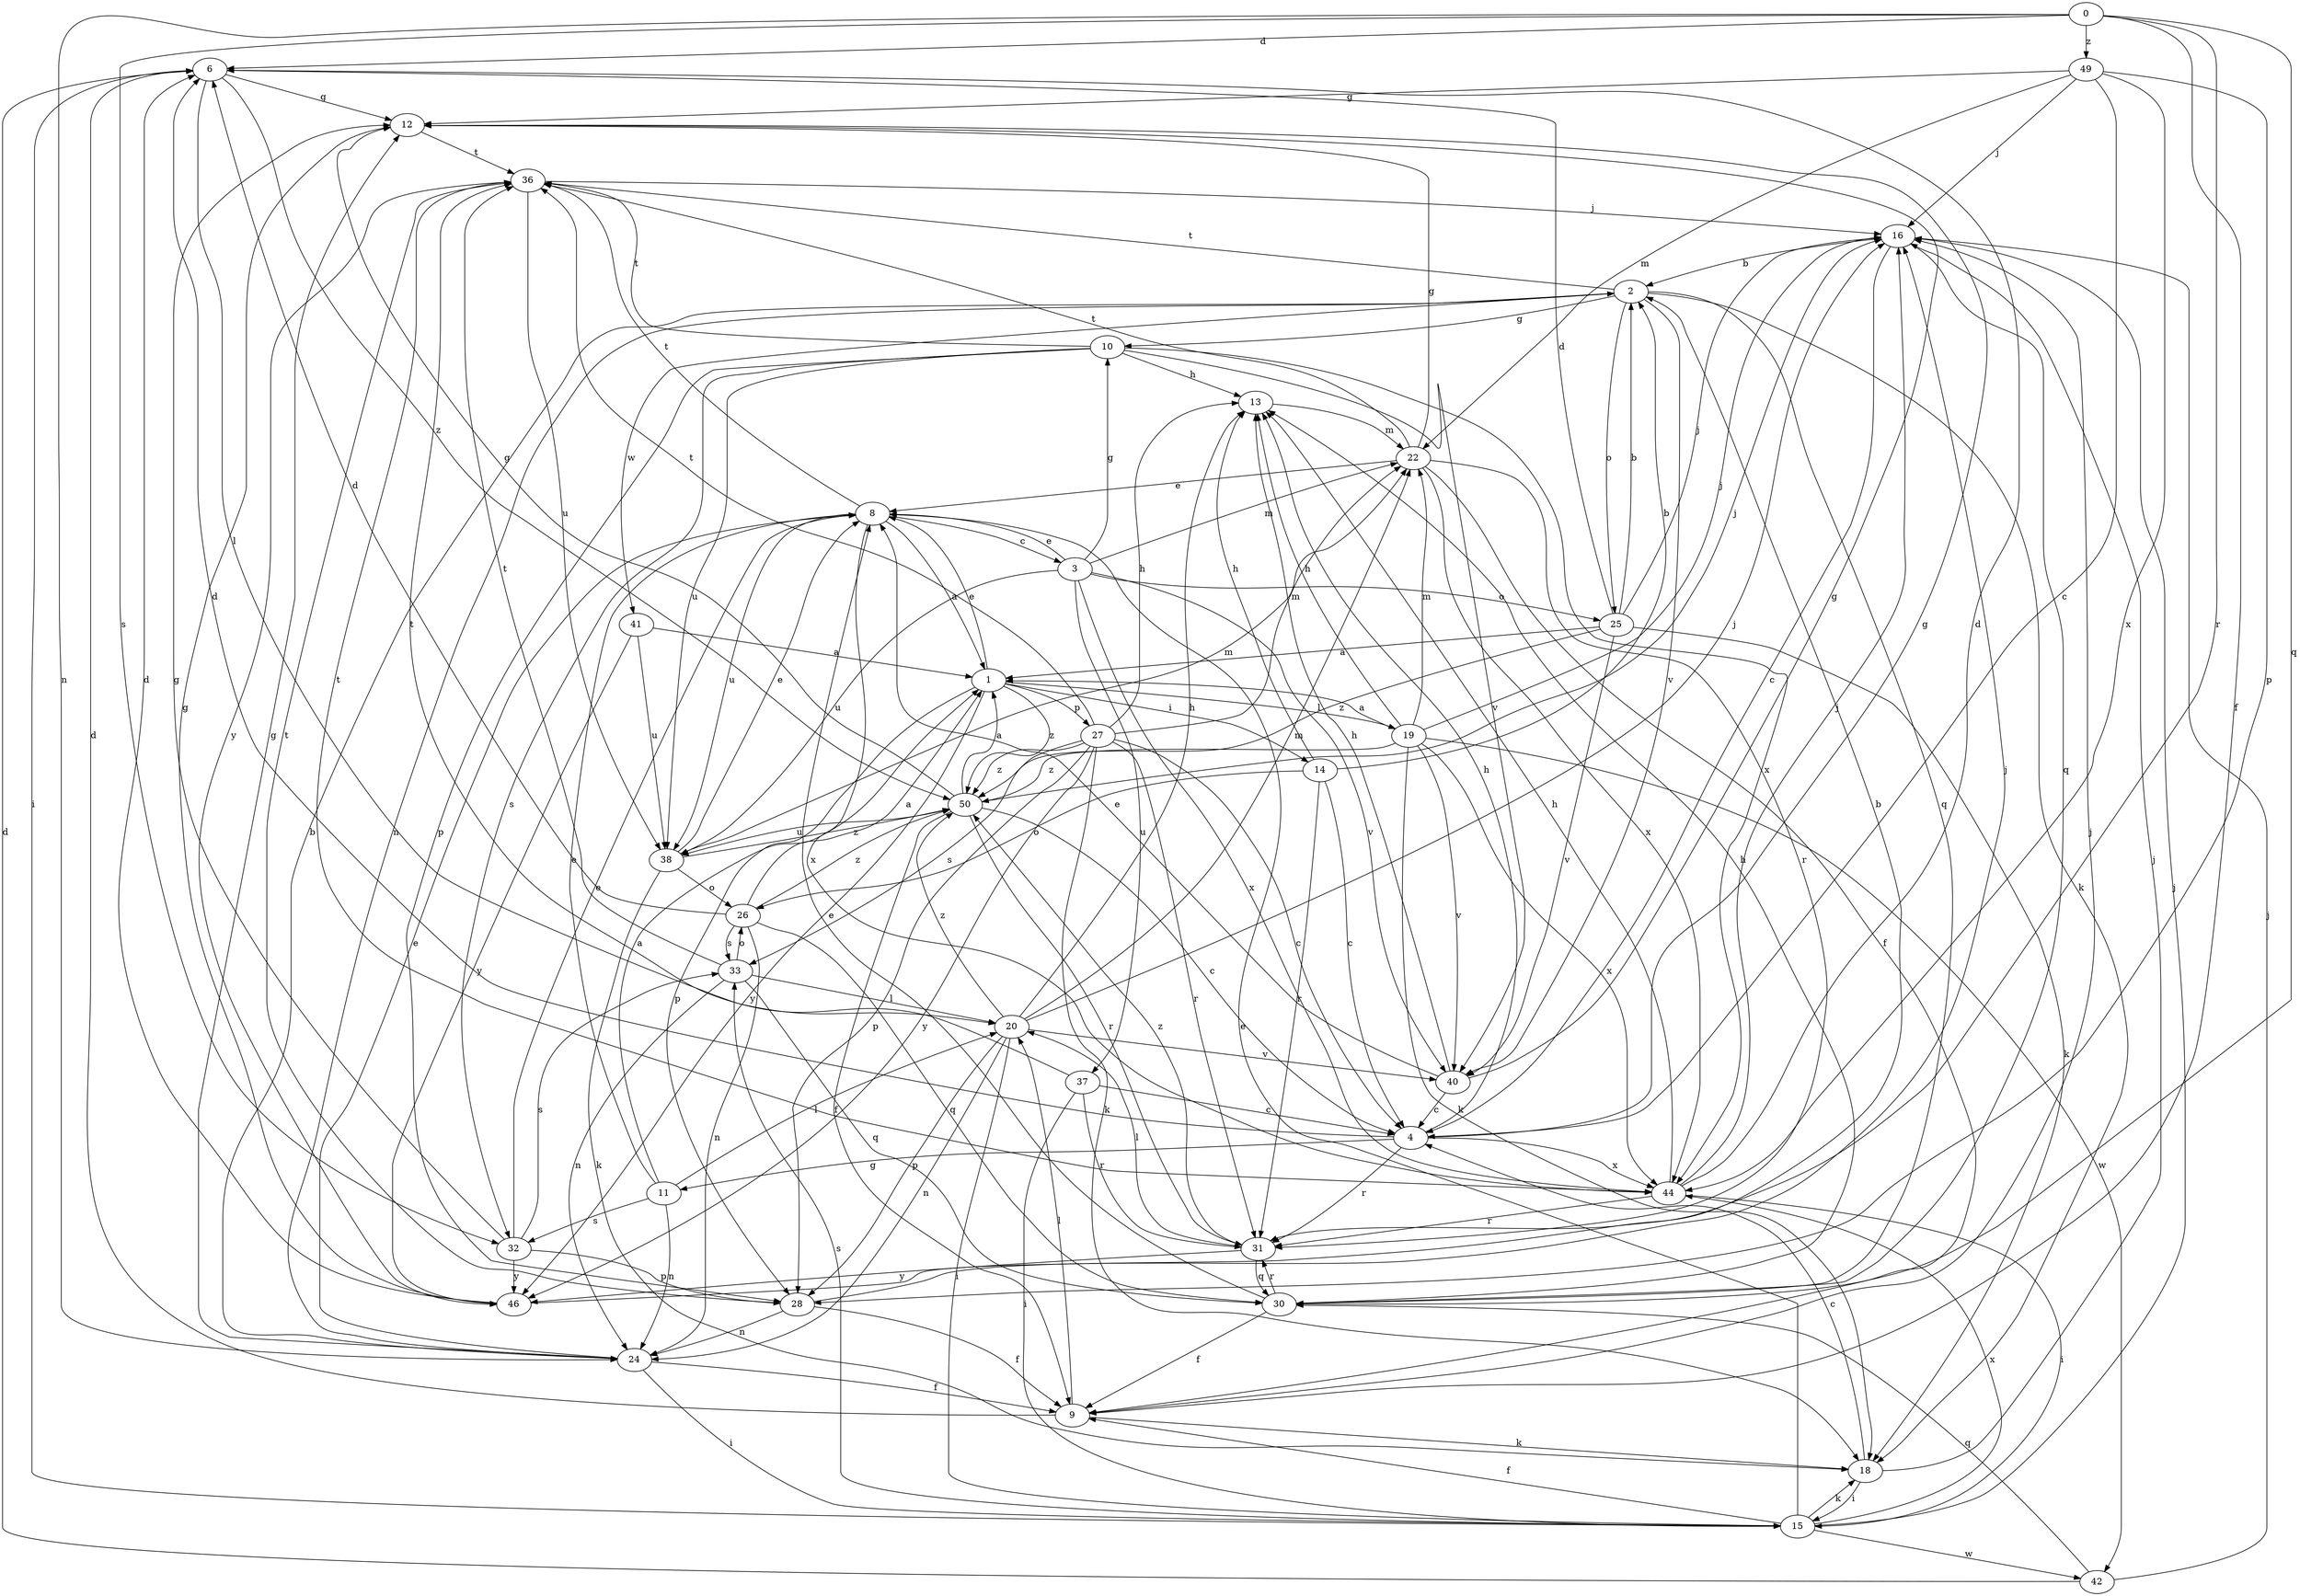 strict digraph  {
0;
1;
2;
3;
4;
6;
8;
9;
10;
11;
12;
13;
14;
15;
16;
18;
19;
20;
22;
24;
25;
26;
27;
28;
30;
31;
32;
33;
36;
37;
38;
40;
41;
42;
44;
46;
49;
50;
0 -> 6  [label=d];
0 -> 9  [label=f];
0 -> 24  [label=n];
0 -> 30  [label=q];
0 -> 31  [label=r];
0 -> 32  [label=s];
0 -> 49  [label=z];
1 -> 8  [label=e];
1 -> 14  [label=i];
1 -> 19  [label=l];
1 -> 27  [label=p];
1 -> 28  [label=p];
1 -> 46  [label=y];
1 -> 50  [label=z];
2 -> 10  [label=g];
2 -> 18  [label=k];
2 -> 24  [label=n];
2 -> 25  [label=o];
2 -> 30  [label=q];
2 -> 36  [label=t];
2 -> 40  [label=v];
2 -> 41  [label=w];
3 -> 8  [label=e];
3 -> 10  [label=g];
3 -> 22  [label=m];
3 -> 25  [label=o];
3 -> 37  [label=u];
3 -> 38  [label=u];
3 -> 40  [label=v];
3 -> 44  [label=x];
4 -> 6  [label=d];
4 -> 11  [label=g];
4 -> 12  [label=g];
4 -> 13  [label=h];
4 -> 31  [label=r];
4 -> 44  [label=x];
6 -> 12  [label=g];
6 -> 15  [label=i];
6 -> 20  [label=l];
6 -> 50  [label=z];
8 -> 1  [label=a];
8 -> 3  [label=c];
8 -> 36  [label=t];
8 -> 38  [label=u];
8 -> 44  [label=x];
9 -> 6  [label=d];
9 -> 16  [label=j];
9 -> 18  [label=k];
9 -> 20  [label=l];
10 -> 13  [label=h];
10 -> 28  [label=p];
10 -> 32  [label=s];
10 -> 36  [label=t];
10 -> 38  [label=u];
10 -> 40  [label=v];
10 -> 44  [label=x];
11 -> 1  [label=a];
11 -> 8  [label=e];
11 -> 20  [label=l];
11 -> 24  [label=n];
11 -> 32  [label=s];
12 -> 36  [label=t];
13 -> 22  [label=m];
14 -> 2  [label=b];
14 -> 4  [label=c];
14 -> 13  [label=h];
14 -> 26  [label=o];
14 -> 31  [label=r];
15 -> 8  [label=e];
15 -> 9  [label=f];
15 -> 16  [label=j];
15 -> 18  [label=k];
15 -> 33  [label=s];
15 -> 42  [label=w];
15 -> 44  [label=x];
16 -> 2  [label=b];
16 -> 4  [label=c];
16 -> 30  [label=q];
18 -> 4  [label=c];
18 -> 15  [label=i];
18 -> 16  [label=j];
19 -> 1  [label=a];
19 -> 13  [label=h];
19 -> 16  [label=j];
19 -> 18  [label=k];
19 -> 22  [label=m];
19 -> 40  [label=v];
19 -> 42  [label=w];
19 -> 44  [label=x];
19 -> 50  [label=z];
20 -> 13  [label=h];
20 -> 15  [label=i];
20 -> 16  [label=j];
20 -> 22  [label=m];
20 -> 24  [label=n];
20 -> 28  [label=p];
20 -> 40  [label=v];
20 -> 50  [label=z];
22 -> 8  [label=e];
22 -> 9  [label=f];
22 -> 12  [label=g];
22 -> 31  [label=r];
22 -> 36  [label=t];
22 -> 44  [label=x];
24 -> 2  [label=b];
24 -> 8  [label=e];
24 -> 9  [label=f];
24 -> 12  [label=g];
24 -> 15  [label=i];
25 -> 1  [label=a];
25 -> 2  [label=b];
25 -> 6  [label=d];
25 -> 16  [label=j];
25 -> 18  [label=k];
25 -> 40  [label=v];
25 -> 50  [label=z];
26 -> 1  [label=a];
26 -> 6  [label=d];
26 -> 24  [label=n];
26 -> 30  [label=q];
26 -> 33  [label=s];
26 -> 50  [label=z];
27 -> 4  [label=c];
27 -> 13  [label=h];
27 -> 18  [label=k];
27 -> 22  [label=m];
27 -> 28  [label=p];
27 -> 31  [label=r];
27 -> 33  [label=s];
27 -> 36  [label=t];
27 -> 46  [label=y];
27 -> 50  [label=z];
28 -> 9  [label=f];
28 -> 16  [label=j];
28 -> 24  [label=n];
28 -> 36  [label=t];
30 -> 8  [label=e];
30 -> 9  [label=f];
30 -> 13  [label=h];
30 -> 31  [label=r];
31 -> 20  [label=l];
31 -> 30  [label=q];
31 -> 46  [label=y];
31 -> 50  [label=z];
32 -> 8  [label=e];
32 -> 12  [label=g];
32 -> 28  [label=p];
32 -> 33  [label=s];
32 -> 46  [label=y];
33 -> 20  [label=l];
33 -> 24  [label=n];
33 -> 26  [label=o];
33 -> 30  [label=q];
33 -> 36  [label=t];
36 -> 16  [label=j];
36 -> 38  [label=u];
36 -> 46  [label=y];
37 -> 4  [label=c];
37 -> 15  [label=i];
37 -> 31  [label=r];
37 -> 36  [label=t];
38 -> 8  [label=e];
38 -> 18  [label=k];
38 -> 22  [label=m];
38 -> 26  [label=o];
38 -> 50  [label=z];
40 -> 4  [label=c];
40 -> 8  [label=e];
40 -> 12  [label=g];
40 -> 13  [label=h];
41 -> 1  [label=a];
41 -> 38  [label=u];
41 -> 46  [label=y];
42 -> 6  [label=d];
42 -> 16  [label=j];
42 -> 30  [label=q];
44 -> 6  [label=d];
44 -> 13  [label=h];
44 -> 15  [label=i];
44 -> 16  [label=j];
44 -> 31  [label=r];
44 -> 36  [label=t];
46 -> 2  [label=b];
46 -> 6  [label=d];
46 -> 12  [label=g];
49 -> 4  [label=c];
49 -> 12  [label=g];
49 -> 16  [label=j];
49 -> 22  [label=m];
49 -> 28  [label=p];
49 -> 44  [label=x];
50 -> 1  [label=a];
50 -> 4  [label=c];
50 -> 9  [label=f];
50 -> 12  [label=g];
50 -> 16  [label=j];
50 -> 31  [label=r];
50 -> 38  [label=u];
}

